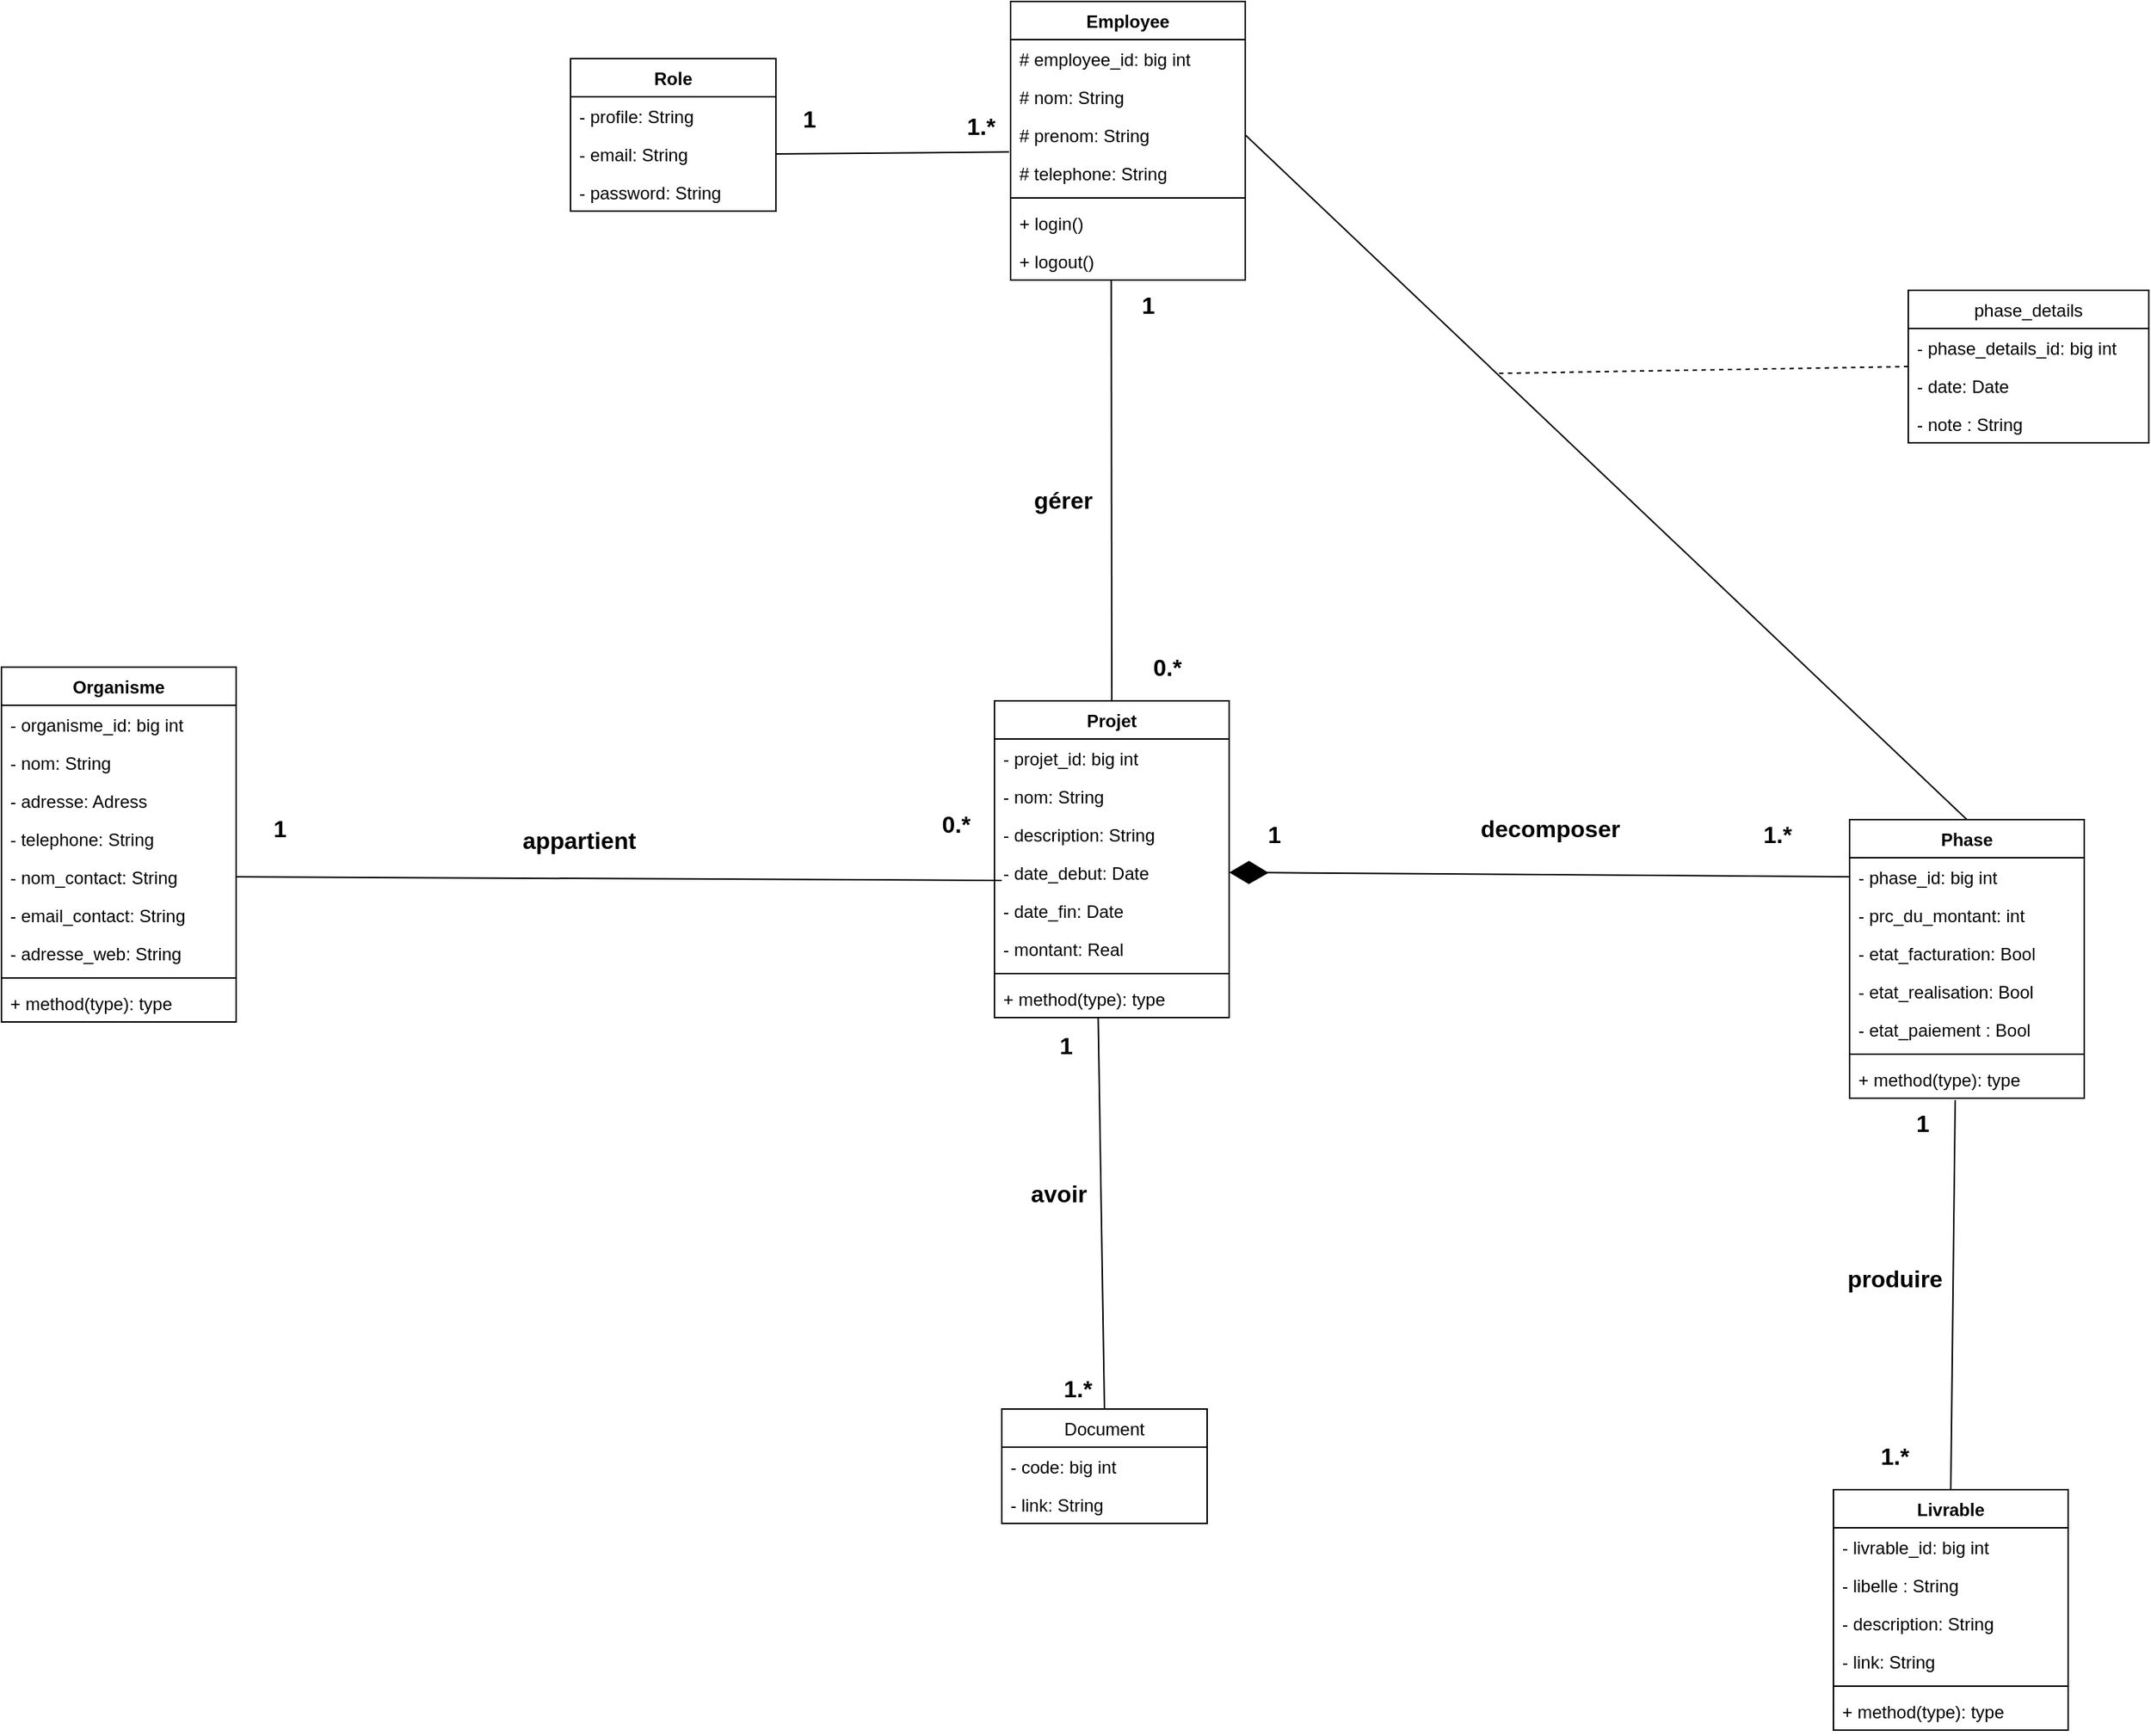 <mxfile version="14.1.8" type="device"><diagram id="C5RBs43oDa-KdzZeNtuy" name="Page-1"><mxGraphModel dx="2076" dy="1214" grid="0" gridSize="10" guides="1" tooltips="1" connect="1" arrows="1" fold="1" page="1" pageScale="1" pageWidth="1200" pageHeight="1600" math="0" shadow="0"><root><mxCell id="WIyWlLk6GJQsqaUBKTNV-0"/><mxCell id="WIyWlLk6GJQsqaUBKTNV-1" parent="WIyWlLk6GJQsqaUBKTNV-0"/><mxCell id="Ppw8jvqvYfanP2pel86N-27" value="Organisme" style="swimlane;fontStyle=1;align=center;verticalAlign=top;childLayout=stackLayout;horizontal=1;startSize=26;horizontalStack=0;resizeParent=1;resizeParentMax=0;resizeLast=0;collapsible=1;marginBottom=0;" vertex="1" parent="WIyWlLk6GJQsqaUBKTNV-1"><mxGeometry x="41" y="510" width="160" height="242" as="geometry"/></mxCell><mxCell id="Ppw8jvqvYfanP2pel86N-31" value="- organisme_id: big int" style="text;strokeColor=none;fillColor=none;align=left;verticalAlign=top;spacingLeft=4;spacingRight=4;overflow=hidden;rotatable=0;points=[[0,0.5],[1,0.5]];portConstraint=eastwest;" vertex="1" parent="Ppw8jvqvYfanP2pel86N-27"><mxGeometry y="26" width="160" height="26" as="geometry"/></mxCell><mxCell id="Ppw8jvqvYfanP2pel86N-100" value="- nom: String" style="text;strokeColor=none;fillColor=none;align=left;verticalAlign=top;spacingLeft=4;spacingRight=4;overflow=hidden;rotatable=0;points=[[0,0.5],[1,0.5]];portConstraint=eastwest;" vertex="1" parent="Ppw8jvqvYfanP2pel86N-27"><mxGeometry y="52" width="160" height="26" as="geometry"/></mxCell><mxCell id="Ppw8jvqvYfanP2pel86N-101" value="- adresse: Adress" style="text;strokeColor=none;fillColor=none;align=left;verticalAlign=top;spacingLeft=4;spacingRight=4;overflow=hidden;rotatable=0;points=[[0,0.5],[1,0.5]];portConstraint=eastwest;" vertex="1" parent="Ppw8jvqvYfanP2pel86N-27"><mxGeometry y="78" width="160" height="26" as="geometry"/></mxCell><mxCell id="Ppw8jvqvYfanP2pel86N-102" value="- telephone: String" style="text;strokeColor=none;fillColor=none;align=left;verticalAlign=top;spacingLeft=4;spacingRight=4;overflow=hidden;rotatable=0;points=[[0,0.5],[1,0.5]];portConstraint=eastwest;" vertex="1" parent="Ppw8jvqvYfanP2pel86N-27"><mxGeometry y="104" width="160" height="26" as="geometry"/></mxCell><mxCell id="Ppw8jvqvYfanP2pel86N-103" value="- nom_contact: String" style="text;strokeColor=none;fillColor=none;align=left;verticalAlign=top;spacingLeft=4;spacingRight=4;overflow=hidden;rotatable=0;points=[[0,0.5],[1,0.5]];portConstraint=eastwest;" vertex="1" parent="Ppw8jvqvYfanP2pel86N-27"><mxGeometry y="130" width="160" height="26" as="geometry"/></mxCell><mxCell id="Ppw8jvqvYfanP2pel86N-104" value="- email_contact: String" style="text;strokeColor=none;fillColor=none;align=left;verticalAlign=top;spacingLeft=4;spacingRight=4;overflow=hidden;rotatable=0;points=[[0,0.5],[1,0.5]];portConstraint=eastwest;" vertex="1" parent="Ppw8jvqvYfanP2pel86N-27"><mxGeometry y="156" width="160" height="26" as="geometry"/></mxCell><mxCell id="Ppw8jvqvYfanP2pel86N-105" value="- adresse_web: String" style="text;strokeColor=none;fillColor=none;align=left;verticalAlign=top;spacingLeft=4;spacingRight=4;overflow=hidden;rotatable=0;points=[[0,0.5],[1,0.5]];portConstraint=eastwest;" vertex="1" parent="Ppw8jvqvYfanP2pel86N-27"><mxGeometry y="182" width="160" height="26" as="geometry"/></mxCell><mxCell id="Ppw8jvqvYfanP2pel86N-29" value="" style="line;strokeWidth=1;fillColor=none;align=left;verticalAlign=middle;spacingTop=-1;spacingLeft=3;spacingRight=3;rotatable=0;labelPosition=right;points=[];portConstraint=eastwest;" vertex="1" parent="Ppw8jvqvYfanP2pel86N-27"><mxGeometry y="208" width="160" height="8" as="geometry"/></mxCell><mxCell id="Ppw8jvqvYfanP2pel86N-30" value="+ method(type): type" style="text;strokeColor=none;fillColor=none;align=left;verticalAlign=top;spacingLeft=4;spacingRight=4;overflow=hidden;rotatable=0;points=[[0,0.5],[1,0.5]];portConstraint=eastwest;" vertex="1" parent="Ppw8jvqvYfanP2pel86N-27"><mxGeometry y="216" width="160" height="26" as="geometry"/></mxCell><mxCell id="Ppw8jvqvYfanP2pel86N-187" style="rounded=0;orthogonalLoop=1;jettySize=auto;html=1;exitX=0.5;exitY=0;exitDx=0;exitDy=0;endArrow=none;endFill=0;entryX=0.429;entryY=1;entryDx=0;entryDy=0;entryPerimeter=0;" edge="1" parent="WIyWlLk6GJQsqaUBKTNV-1" source="Ppw8jvqvYfanP2pel86N-45" target="Ppw8jvqvYfanP2pel86N-185"><mxGeometry relative="1" as="geometry"><mxPoint x="826" y="314" as="targetPoint"/></mxGeometry></mxCell><mxCell id="Ppw8jvqvYfanP2pel86N-45" value="Projet&#10;" style="swimlane;fontStyle=1;align=center;verticalAlign=top;childLayout=stackLayout;horizontal=1;startSize=26;horizontalStack=0;resizeParent=1;resizeParentMax=0;resizeLast=0;collapsible=1;marginBottom=0;strokeWidth=1;" vertex="1" parent="WIyWlLk6GJQsqaUBKTNV-1"><mxGeometry x="718" y="533" width="160" height="216" as="geometry"/></mxCell><mxCell id="Ppw8jvqvYfanP2pel86N-46" value="- projet_id: big int" style="text;strokeColor=none;fillColor=none;align=left;verticalAlign=top;spacingLeft=4;spacingRight=4;overflow=hidden;rotatable=0;points=[[0,0.5],[1,0.5]];portConstraint=eastwest;" vertex="1" parent="Ppw8jvqvYfanP2pel86N-45"><mxGeometry y="26" width="160" height="26" as="geometry"/></mxCell><mxCell id="Ppw8jvqvYfanP2pel86N-94" value="- nom: String" style="text;strokeColor=none;fillColor=none;align=left;verticalAlign=top;spacingLeft=4;spacingRight=4;overflow=hidden;rotatable=0;points=[[0,0.5],[1,0.5]];portConstraint=eastwest;" vertex="1" parent="Ppw8jvqvYfanP2pel86N-45"><mxGeometry y="52" width="160" height="26" as="geometry"/></mxCell><mxCell id="Ppw8jvqvYfanP2pel86N-95" value="- description: String" style="text;strokeColor=none;fillColor=none;align=left;verticalAlign=top;spacingLeft=4;spacingRight=4;overflow=hidden;rotatable=0;points=[[0,0.5],[1,0.5]];portConstraint=eastwest;" vertex="1" parent="Ppw8jvqvYfanP2pel86N-45"><mxGeometry y="78" width="160" height="26" as="geometry"/></mxCell><mxCell id="Ppw8jvqvYfanP2pel86N-97" value="- date_debut: Date" style="text;strokeColor=none;fillColor=none;align=left;verticalAlign=top;spacingLeft=4;spacingRight=4;overflow=hidden;rotatable=0;points=[[0,0.5],[1,0.5]];portConstraint=eastwest;" vertex="1" parent="Ppw8jvqvYfanP2pel86N-45"><mxGeometry y="104" width="160" height="26" as="geometry"/></mxCell><mxCell id="Ppw8jvqvYfanP2pel86N-96" value="- date_fin: Date" style="text;strokeColor=none;fillColor=none;align=left;verticalAlign=top;spacingLeft=4;spacingRight=4;overflow=hidden;rotatable=0;points=[[0,0.5],[1,0.5]];portConstraint=eastwest;" vertex="1" parent="Ppw8jvqvYfanP2pel86N-45"><mxGeometry y="130" width="160" height="26" as="geometry"/></mxCell><mxCell id="Ppw8jvqvYfanP2pel86N-98" value="- montant: Real" style="text;strokeColor=none;fillColor=none;align=left;verticalAlign=top;spacingLeft=4;spacingRight=4;overflow=hidden;rotatable=0;points=[[0,0.5],[1,0.5]];portConstraint=eastwest;" vertex="1" parent="Ppw8jvqvYfanP2pel86N-45"><mxGeometry y="156" width="160" height="26" as="geometry"/></mxCell><mxCell id="Ppw8jvqvYfanP2pel86N-47" value="" style="line;strokeWidth=1;fillColor=none;align=left;verticalAlign=middle;spacingTop=-1;spacingLeft=3;spacingRight=3;rotatable=0;labelPosition=right;points=[];portConstraint=eastwest;" vertex="1" parent="Ppw8jvqvYfanP2pel86N-45"><mxGeometry y="182" width="160" height="8" as="geometry"/></mxCell><mxCell id="Ppw8jvqvYfanP2pel86N-48" value="+ method(type): type" style="text;strokeColor=none;fillColor=none;align=left;verticalAlign=top;spacingLeft=4;spacingRight=4;overflow=hidden;rotatable=0;points=[[0,0.5],[1,0.5]];portConstraint=eastwest;" vertex="1" parent="Ppw8jvqvYfanP2pel86N-45"><mxGeometry y="190" width="160" height="26" as="geometry"/></mxCell><mxCell id="Ppw8jvqvYfanP2pel86N-49" value="Phase" style="swimlane;fontStyle=1;align=center;verticalAlign=top;childLayout=stackLayout;horizontal=1;startSize=26;horizontalStack=0;resizeParent=1;resizeParentMax=0;resizeLast=0;collapsible=1;marginBottom=0;strokeWidth=1;" vertex="1" parent="WIyWlLk6GJQsqaUBKTNV-1"><mxGeometry x="1301" y="614" width="160" height="190" as="geometry"/></mxCell><mxCell id="Ppw8jvqvYfanP2pel86N-50" value="- phase_id: big int" style="text;strokeColor=none;fillColor=none;align=left;verticalAlign=top;spacingLeft=4;spacingRight=4;overflow=hidden;rotatable=0;points=[[0,0.5],[1,0.5]];portConstraint=eastwest;" vertex="1" parent="Ppw8jvqvYfanP2pel86N-49"><mxGeometry y="26" width="160" height="26" as="geometry"/></mxCell><mxCell id="Ppw8jvqvYfanP2pel86N-230" value="- prc_du_montant: int" style="text;strokeColor=none;fillColor=none;align=left;verticalAlign=top;spacingLeft=4;spacingRight=4;overflow=hidden;rotatable=0;points=[[0,0.5],[1,0.5]];portConstraint=eastwest;" vertex="1" parent="Ppw8jvqvYfanP2pel86N-49"><mxGeometry y="52" width="160" height="26" as="geometry"/></mxCell><mxCell id="Ppw8jvqvYfanP2pel86N-229" value="- etat_facturation: Bool" style="text;strokeColor=none;fillColor=none;align=left;verticalAlign=top;spacingLeft=4;spacingRight=4;overflow=hidden;rotatable=0;points=[[0,0.5],[1,0.5]];portConstraint=eastwest;" vertex="1" parent="Ppw8jvqvYfanP2pel86N-49"><mxGeometry y="78" width="160" height="26" as="geometry"/></mxCell><mxCell id="Ppw8jvqvYfanP2pel86N-227" value="- etat_realisation: Bool" style="text;strokeColor=none;fillColor=none;align=left;verticalAlign=top;spacingLeft=4;spacingRight=4;overflow=hidden;rotatable=0;points=[[0,0.5],[1,0.5]];portConstraint=eastwest;" vertex="1" parent="Ppw8jvqvYfanP2pel86N-49"><mxGeometry y="104" width="160" height="26" as="geometry"/></mxCell><mxCell id="Ppw8jvqvYfanP2pel86N-228" value="- etat_paiement : Bool" style="text;strokeColor=none;fillColor=none;align=left;verticalAlign=top;spacingLeft=4;spacingRight=4;overflow=hidden;rotatable=0;points=[[0,0.5],[1,0.5]];portConstraint=eastwest;" vertex="1" parent="Ppw8jvqvYfanP2pel86N-49"><mxGeometry y="130" width="160" height="26" as="geometry"/></mxCell><mxCell id="Ppw8jvqvYfanP2pel86N-51" value="" style="line;strokeWidth=1;fillColor=none;align=left;verticalAlign=middle;spacingTop=-1;spacingLeft=3;spacingRight=3;rotatable=0;labelPosition=right;points=[];portConstraint=eastwest;" vertex="1" parent="Ppw8jvqvYfanP2pel86N-49"><mxGeometry y="156" width="160" height="8" as="geometry"/></mxCell><mxCell id="Ppw8jvqvYfanP2pel86N-52" value="+ method(type): type" style="text;strokeColor=none;fillColor=none;align=left;verticalAlign=top;spacingLeft=4;spacingRight=4;overflow=hidden;rotatable=0;points=[[0,0.5],[1,0.5]];portConstraint=eastwest;" vertex="1" parent="Ppw8jvqvYfanP2pel86N-49"><mxGeometry y="164" width="160" height="26" as="geometry"/></mxCell><mxCell id="Ppw8jvqvYfanP2pel86N-53" value="Livrable" style="swimlane;fontStyle=1;align=center;verticalAlign=top;childLayout=stackLayout;horizontal=1;startSize=26;horizontalStack=0;resizeParent=1;resizeParentMax=0;resizeLast=0;collapsible=1;marginBottom=0;strokeWidth=1;" vertex="1" parent="WIyWlLk6GJQsqaUBKTNV-1"><mxGeometry x="1290" y="1071" width="160" height="164" as="geometry"/></mxCell><mxCell id="Ppw8jvqvYfanP2pel86N-54" value="- livrable_id: big int&#10; " style="text;strokeColor=none;fillColor=none;align=left;verticalAlign=top;spacingLeft=4;spacingRight=4;overflow=hidden;rotatable=0;points=[[0,0.5],[1,0.5]];portConstraint=eastwest;" vertex="1" parent="Ppw8jvqvYfanP2pel86N-53"><mxGeometry y="26" width="160" height="26" as="geometry"/></mxCell><mxCell id="Ppw8jvqvYfanP2pel86N-237" value="- libelle : String&#10; " style="text;strokeColor=none;fillColor=none;align=left;verticalAlign=top;spacingLeft=4;spacingRight=4;overflow=hidden;rotatable=0;points=[[0,0.5],[1,0.5]];portConstraint=eastwest;" vertex="1" parent="Ppw8jvqvYfanP2pel86N-53"><mxGeometry y="52" width="160" height="26" as="geometry"/></mxCell><mxCell id="Ppw8jvqvYfanP2pel86N-184" value="- description: String&#10; " style="text;strokeColor=none;fillColor=none;align=left;verticalAlign=top;spacingLeft=4;spacingRight=4;overflow=hidden;rotatable=0;points=[[0,0.5],[1,0.5]];portConstraint=eastwest;" vertex="1" parent="Ppw8jvqvYfanP2pel86N-53"><mxGeometry y="78" width="160" height="26" as="geometry"/></mxCell><mxCell id="Ppw8jvqvYfanP2pel86N-183" value="- link: String&#10; " style="text;strokeColor=none;fillColor=none;align=left;verticalAlign=top;spacingLeft=4;spacingRight=4;overflow=hidden;rotatable=0;points=[[0,0.5],[1,0.5]];portConstraint=eastwest;" vertex="1" parent="Ppw8jvqvYfanP2pel86N-53"><mxGeometry y="104" width="160" height="26" as="geometry"/></mxCell><mxCell id="Ppw8jvqvYfanP2pel86N-55" value="" style="line;strokeWidth=1;fillColor=none;align=left;verticalAlign=middle;spacingTop=-1;spacingLeft=3;spacingRight=3;rotatable=0;labelPosition=right;points=[];portConstraint=eastwest;" vertex="1" parent="Ppw8jvqvYfanP2pel86N-53"><mxGeometry y="130" width="160" height="8" as="geometry"/></mxCell><mxCell id="Ppw8jvqvYfanP2pel86N-56" value="+ method(type): type" style="text;strokeColor=none;fillColor=none;align=left;verticalAlign=top;spacingLeft=4;spacingRight=4;overflow=hidden;rotatable=0;points=[[0,0.5],[1,0.5]];portConstraint=eastwest;" vertex="1" parent="Ppw8jvqvYfanP2pel86N-53"><mxGeometry y="138" width="160" height="26" as="geometry"/></mxCell><mxCell id="Ppw8jvqvYfanP2pel86N-85" value="Employee" style="swimlane;fontStyle=1;align=center;verticalAlign=top;childLayout=stackLayout;horizontal=1;startSize=26;horizontalStack=0;resizeParent=1;resizeParentMax=0;resizeLast=0;collapsible=1;marginBottom=0;strokeWidth=1;" vertex="1" parent="WIyWlLk6GJQsqaUBKTNV-1"><mxGeometry x="729" y="56" width="160" height="190" as="geometry"/></mxCell><mxCell id="Ppw8jvqvYfanP2pel86N-86" value="# employee_id: big int" style="text;strokeColor=none;fillColor=none;align=left;verticalAlign=top;spacingLeft=4;spacingRight=4;overflow=hidden;rotatable=0;points=[[0,0.5],[1,0.5]];portConstraint=eastwest;" vertex="1" parent="Ppw8jvqvYfanP2pel86N-85"><mxGeometry y="26" width="160" height="26" as="geometry"/></mxCell><mxCell id="Ppw8jvqvYfanP2pel86N-89" value="# nom: String" style="text;strokeColor=none;fillColor=none;align=left;verticalAlign=top;spacingLeft=4;spacingRight=4;overflow=hidden;rotatable=0;points=[[0,0.5],[1,0.5]];portConstraint=eastwest;" vertex="1" parent="Ppw8jvqvYfanP2pel86N-85"><mxGeometry y="52" width="160" height="26" as="geometry"/></mxCell><mxCell id="Ppw8jvqvYfanP2pel86N-90" value="# prenom: String" style="text;strokeColor=none;fillColor=none;align=left;verticalAlign=top;spacingLeft=4;spacingRight=4;overflow=hidden;rotatable=0;points=[[0,0.5],[1,0.5]];portConstraint=eastwest;" vertex="1" parent="Ppw8jvqvYfanP2pel86N-85"><mxGeometry y="78" width="160" height="26" as="geometry"/></mxCell><mxCell id="Ppw8jvqvYfanP2pel86N-91" value="# telephone: String" style="text;strokeColor=none;fillColor=none;align=left;verticalAlign=top;spacingLeft=4;spacingRight=4;overflow=hidden;rotatable=0;points=[[0,0.5],[1,0.5]];portConstraint=eastwest;" vertex="1" parent="Ppw8jvqvYfanP2pel86N-85"><mxGeometry y="104" width="160" height="26" as="geometry"/></mxCell><mxCell id="Ppw8jvqvYfanP2pel86N-87" value="" style="line;strokeWidth=1;fillColor=none;align=left;verticalAlign=middle;spacingTop=-1;spacingLeft=3;spacingRight=3;rotatable=0;labelPosition=right;points=[];portConstraint=eastwest;" vertex="1" parent="Ppw8jvqvYfanP2pel86N-85"><mxGeometry y="130" width="160" height="8" as="geometry"/></mxCell><mxCell id="Ppw8jvqvYfanP2pel86N-88" value="+ login()" style="text;strokeColor=none;fillColor=none;align=left;verticalAlign=top;spacingLeft=4;spacingRight=4;overflow=hidden;rotatable=0;points=[[0,0.5],[1,0.5]];portConstraint=eastwest;" vertex="1" parent="Ppw8jvqvYfanP2pel86N-85"><mxGeometry y="138" width="160" height="26" as="geometry"/></mxCell><mxCell id="Ppw8jvqvYfanP2pel86N-185" value="+ logout()" style="text;strokeColor=none;fillColor=none;align=left;verticalAlign=top;spacingLeft=4;spacingRight=4;overflow=hidden;rotatable=0;points=[[0,0.5],[1,0.5]];portConstraint=eastwest;" vertex="1" parent="Ppw8jvqvYfanP2pel86N-85"><mxGeometry y="164" width="160" height="26" as="geometry"/></mxCell><mxCell id="Ppw8jvqvYfanP2pel86N-124" style="edgeStyle=none;rounded=0;orthogonalLoop=1;jettySize=auto;html=1;exitX=0.5;exitY=1;exitDx=0;exitDy=0;endArrow=none;endFill=0;" edge="1" parent="WIyWlLk6GJQsqaUBKTNV-1"><mxGeometry relative="1" as="geometry"><mxPoint x="589" y="775.0" as="sourcePoint"/><mxPoint x="589" y="775.0" as="targetPoint"/></mxGeometry></mxCell><mxCell id="Ppw8jvqvYfanP2pel86N-131" value="&lt;span style=&quot;font-family: &amp;#34;nunito sans&amp;#34; , sans-serif ; background-color: rgb(255 , 255 , 255)&quot;&gt;&lt;b&gt;&lt;font style=&quot;font-size: 16px&quot;&gt;gérer &lt;/font&gt;&lt;/b&gt;&lt;/span&gt;" style="text;html=1;strokeColor=none;fillColor=none;align=center;verticalAlign=middle;whiteSpace=wrap;rounded=0;strokeWidth=1;" vertex="1" parent="WIyWlLk6GJQsqaUBKTNV-1"><mxGeometry x="745" y="386" width="40" height="20" as="geometry"/></mxCell><mxCell id="Ppw8jvqvYfanP2pel86N-133" style="edgeStyle=none;rounded=0;orthogonalLoop=1;jettySize=auto;html=1;exitX=0.5;exitY=1;exitDx=0;exitDy=0;endArrow=none;endFill=0;" edge="1" parent="WIyWlLk6GJQsqaUBKTNV-1"><mxGeometry relative="1" as="geometry"><mxPoint x="1125" y="702" as="sourcePoint"/><mxPoint x="1125" y="702" as="targetPoint"/></mxGeometry></mxCell><mxCell id="Ppw8jvqvYfanP2pel86N-150" value="" style="endArrow=diamondThin;endFill=1;endSize=24;html=1;exitX=0;exitY=0.5;exitDx=0;exitDy=0;entryX=1;entryY=0.5;entryDx=0;entryDy=0;" edge="1" parent="WIyWlLk6GJQsqaUBKTNV-1" source="Ppw8jvqvYfanP2pel86N-50" target="Ppw8jvqvYfanP2pel86N-97"><mxGeometry width="160" relative="1" as="geometry"><mxPoint x="687" y="907" as="sourcePoint"/><mxPoint x="868" y="906" as="targetPoint"/></mxGeometry></mxCell><mxCell id="Ppw8jvqvYfanP2pel86N-152" value="&lt;span style=&quot;font-size: 16px&quot;&gt;&lt;b&gt;1&lt;/b&gt;&lt;/span&gt;" style="text;html=1;strokeColor=none;fillColor=none;align=center;verticalAlign=middle;whiteSpace=wrap;rounded=0;strokeWidth=1;" vertex="1" parent="WIyWlLk6GJQsqaUBKTNV-1"><mxGeometry x="889" y="614" width="40" height="20" as="geometry"/></mxCell><mxCell id="Ppw8jvqvYfanP2pel86N-154" value="&lt;font style=&quot;font-size: 16px&quot;&gt;&lt;b&gt;1.*&lt;/b&gt;&lt;/font&gt;" style="text;html=1;strokeColor=none;fillColor=none;align=center;verticalAlign=middle;whiteSpace=wrap;rounded=0;strokeWidth=1;" vertex="1" parent="WIyWlLk6GJQsqaUBKTNV-1"><mxGeometry x="1232" y="614" width="40" height="20" as="geometry"/></mxCell><mxCell id="Ppw8jvqvYfanP2pel86N-156" value="&lt;font face=&quot;nunito sans, sans-serif&quot;&gt;&lt;span style=&quot;font-size: 16px ; background-color: rgb(255 , 255 , 255)&quot;&gt;&lt;b&gt;decomposer&lt;/b&gt;&lt;/span&gt;&lt;/font&gt;" style="text;html=1;strokeColor=none;fillColor=none;align=center;verticalAlign=middle;whiteSpace=wrap;rounded=0;strokeWidth=1;" vertex="1" parent="WIyWlLk6GJQsqaUBKTNV-1"><mxGeometry x="1077" y="610" width="40" height="20" as="geometry"/></mxCell><mxCell id="Ppw8jvqvYfanP2pel86N-164" value="&lt;font face=&quot;nunito sans, sans-serif&quot;&gt;&lt;span style=&quot;font-size: 16px ; background-color: rgb(255 , 255 , 255)&quot;&gt;&lt;b&gt;avoir&lt;/b&gt;&lt;/span&gt;&lt;/font&gt;" style="text;html=1;strokeColor=none;fillColor=none;align=center;verticalAlign=middle;whiteSpace=wrap;rounded=0;strokeWidth=1;" vertex="1" parent="WIyWlLk6GJQsqaUBKTNV-1"><mxGeometry x="742" y="859" width="40" height="20" as="geometry"/></mxCell><mxCell id="Ppw8jvqvYfanP2pel86N-165" value="Role" style="swimlane;fontStyle=1;childLayout=stackLayout;horizontal=1;startSize=26;fillColor=none;horizontalStack=0;resizeParent=1;resizeParentMax=0;resizeLast=0;collapsible=1;marginBottom=0;strokeWidth=1;" vertex="1" parent="WIyWlLk6GJQsqaUBKTNV-1"><mxGeometry x="429" y="95" width="140" height="104" as="geometry"/></mxCell><mxCell id="Ppw8jvqvYfanP2pel86N-166" value="- profile: String" style="text;strokeColor=none;fillColor=none;align=left;verticalAlign=top;spacingLeft=4;spacingRight=4;overflow=hidden;rotatable=0;points=[[0,0.5],[1,0.5]];portConstraint=eastwest;" vertex="1" parent="Ppw8jvqvYfanP2pel86N-165"><mxGeometry y="26" width="140" height="26" as="geometry"/></mxCell><mxCell id="Ppw8jvqvYfanP2pel86N-190" value="- email: String" style="text;strokeColor=none;fillColor=none;align=left;verticalAlign=top;spacingLeft=4;spacingRight=4;overflow=hidden;rotatable=0;points=[[0,0.5],[1,0.5]];portConstraint=eastwest;" vertex="1" parent="Ppw8jvqvYfanP2pel86N-165"><mxGeometry y="52" width="140" height="26" as="geometry"/></mxCell><mxCell id="Ppw8jvqvYfanP2pel86N-191" value="- password: String" style="text;strokeColor=none;fillColor=none;align=left;verticalAlign=top;spacingLeft=4;spacingRight=4;overflow=hidden;rotatable=0;points=[[0,0.5],[1,0.5]];portConstraint=eastwest;" vertex="1" parent="Ppw8jvqvYfanP2pel86N-165"><mxGeometry y="78" width="140" height="26" as="geometry"/></mxCell><mxCell id="Ppw8jvqvYfanP2pel86N-171" value="&lt;font style=&quot;font-size: 16px&quot;&gt;&lt;b&gt;0.*&lt;/b&gt;&lt;/font&gt;" style="text;html=1;strokeColor=none;fillColor=none;align=center;verticalAlign=middle;whiteSpace=wrap;rounded=0;strokeWidth=1;" vertex="1" parent="WIyWlLk6GJQsqaUBKTNV-1"><mxGeometry x="672" y="607" width="40" height="20" as="geometry"/></mxCell><mxCell id="Ppw8jvqvYfanP2pel86N-170" value="&lt;font style=&quot;font-size: 16px&quot;&gt;&lt;b&gt;1&lt;/b&gt;&lt;/font&gt;" style="text;html=1;strokeColor=none;fillColor=none;align=center;verticalAlign=middle;whiteSpace=wrap;rounded=0;strokeWidth=1;" vertex="1" parent="WIyWlLk6GJQsqaUBKTNV-1"><mxGeometry x="211" y="610" width="40" height="20" as="geometry"/></mxCell><mxCell id="Ppw8jvqvYfanP2pel86N-177" value="&lt;span style=&quot;font-size: 16px&quot;&gt;&lt;b&gt;1.*&lt;/b&gt;&lt;/span&gt;" style="text;html=1;strokeColor=none;fillColor=none;align=center;verticalAlign=middle;whiteSpace=wrap;rounded=0;strokeWidth=1;" vertex="1" parent="WIyWlLk6GJQsqaUBKTNV-1"><mxGeometry x="1312" y="1038" width="40" height="20" as="geometry"/></mxCell><mxCell id="Ppw8jvqvYfanP2pel86N-178" value="&lt;font style=&quot;font-size: 16px&quot;&gt;&lt;b&gt;1&lt;/b&gt;&lt;/font&gt;" style="text;html=1;strokeColor=none;fillColor=none;align=center;verticalAlign=middle;whiteSpace=wrap;rounded=0;strokeWidth=1;" vertex="1" parent="WIyWlLk6GJQsqaUBKTNV-1"><mxGeometry x="1331" y="811" width="40" height="20" as="geometry"/></mxCell><mxCell id="Ppw8jvqvYfanP2pel86N-179" style="rounded=0;orthogonalLoop=1;jettySize=auto;html=1;exitX=0.5;exitY=0;exitDx=0;exitDy=0;endArrow=none;endFill=0;entryX=0.45;entryY=1.049;entryDx=0;entryDy=0;entryPerimeter=0;" edge="1" parent="WIyWlLk6GJQsqaUBKTNV-1" source="Ppw8jvqvYfanP2pel86N-53" target="Ppw8jvqvYfanP2pel86N-52"><mxGeometry relative="1" as="geometry"><mxPoint x="1068" y="1141" as="sourcePoint"/><mxPoint x="1297.56" y="948.884" as="targetPoint"/></mxGeometry></mxCell><mxCell id="Ppw8jvqvYfanP2pel86N-188" value="&lt;font style=&quot;font-size: 16px&quot;&gt;&lt;b&gt;0.*&lt;/b&gt;&lt;/font&gt;" style="text;html=1;strokeColor=none;fillColor=none;align=center;verticalAlign=middle;whiteSpace=wrap;rounded=0;strokeWidth=1;" vertex="1" parent="WIyWlLk6GJQsqaUBKTNV-1"><mxGeometry x="816" y="500" width="40" height="20" as="geometry"/></mxCell><mxCell id="Ppw8jvqvYfanP2pel86N-189" value="&lt;span style=&quot;font-size: 16px&quot;&gt;&lt;b&gt;1&lt;/b&gt;&lt;/span&gt;" style="text;html=1;strokeColor=none;fillColor=none;align=center;verticalAlign=middle;whiteSpace=wrap;rounded=0;strokeWidth=1;" vertex="1" parent="WIyWlLk6GJQsqaUBKTNV-1"><mxGeometry x="803" y="253" width="40" height="20" as="geometry"/></mxCell><mxCell id="Ppw8jvqvYfanP2pel86N-192" style="edgeStyle=none;rounded=0;orthogonalLoop=1;jettySize=auto;html=1;exitX=1;exitY=0.5;exitDx=0;exitDy=0;entryX=-0.006;entryY=-0.051;entryDx=0;entryDy=0;entryPerimeter=0;endArrow=none;endFill=0;" edge="1" parent="WIyWlLk6GJQsqaUBKTNV-1" source="Ppw8jvqvYfanP2pel86N-190" target="Ppw8jvqvYfanP2pel86N-91"><mxGeometry relative="1" as="geometry"/></mxCell><mxCell id="Ppw8jvqvYfanP2pel86N-193" style="edgeStyle=none;rounded=0;orthogonalLoop=1;jettySize=auto;html=1;exitX=1;exitY=0.5;exitDx=0;exitDy=0;endArrow=none;endFill=0;entryX=0.031;entryY=-0.288;entryDx=0;entryDy=0;entryPerimeter=0;" edge="1" parent="WIyWlLk6GJQsqaUBKTNV-1" source="Ppw8jvqvYfanP2pel86N-103" target="Ppw8jvqvYfanP2pel86N-96"><mxGeometry relative="1" as="geometry"><mxPoint x="679" y="894" as="targetPoint"/></mxGeometry></mxCell><mxCell id="Ppw8jvqvYfanP2pel86N-204" style="rounded=0;orthogonalLoop=1;jettySize=auto;html=1;exitX=1;exitY=0.5;exitDx=0;exitDy=0;entryX=0.5;entryY=0;entryDx=0;entryDy=0;endArrow=none;endFill=0;" edge="1" parent="WIyWlLk6GJQsqaUBKTNV-1" source="Ppw8jvqvYfanP2pel86N-90" target="Ppw8jvqvYfanP2pel86N-49"><mxGeometry relative="1" as="geometry"/></mxCell><mxCell id="Ppw8jvqvYfanP2pel86N-205" value="phase_details" style="swimlane;fontStyle=0;childLayout=stackLayout;horizontal=1;startSize=26;fillColor=none;horizontalStack=0;resizeParent=1;resizeParentMax=0;resizeLast=0;collapsible=1;marginBottom=0;strokeWidth=1;" vertex="1" parent="WIyWlLk6GJQsqaUBKTNV-1"><mxGeometry x="1341" y="253" width="164" height="104" as="geometry"/></mxCell><mxCell id="Ppw8jvqvYfanP2pel86N-208" value="- phase_details_id: big int" style="text;strokeColor=none;fillColor=none;align=left;verticalAlign=top;spacingLeft=4;spacingRight=4;overflow=hidden;rotatable=0;points=[[0,0.5],[1,0.5]];portConstraint=eastwest;" vertex="1" parent="Ppw8jvqvYfanP2pel86N-205"><mxGeometry y="26" width="164" height="26" as="geometry"/></mxCell><mxCell id="Ppw8jvqvYfanP2pel86N-234" value="- date: Date" style="text;strokeColor=none;fillColor=none;align=left;verticalAlign=top;spacingLeft=4;spacingRight=4;overflow=hidden;rotatable=0;points=[[0,0.5],[1,0.5]];portConstraint=eastwest;" vertex="1" parent="Ppw8jvqvYfanP2pel86N-205"><mxGeometry y="52" width="164" height="26" as="geometry"/></mxCell><mxCell id="Ppw8jvqvYfanP2pel86N-235" value="- note : String" style="text;strokeColor=none;fillColor=none;align=left;verticalAlign=top;spacingLeft=4;spacingRight=4;overflow=hidden;rotatable=0;points=[[0,0.5],[1,0.5]];portConstraint=eastwest;" vertex="1" parent="Ppw8jvqvYfanP2pel86N-205"><mxGeometry y="78" width="164" height="26" as="geometry"/></mxCell><mxCell id="Ppw8jvqvYfanP2pel86N-209" style="edgeStyle=none;rounded=0;orthogonalLoop=1;jettySize=auto;html=1;exitX=0;exitY=0.5;exitDx=0;exitDy=0;dashed=1;endArrow=none;endFill=0;" edge="1" parent="WIyWlLk6GJQsqaUBKTNV-1" source="Ppw8jvqvYfanP2pel86N-205"><mxGeometry relative="1" as="geometry"><mxPoint x="1060.667" y="309.667" as="targetPoint"/><mxPoint x="1354" y="276" as="sourcePoint"/></mxGeometry></mxCell><mxCell id="Ppw8jvqvYfanP2pel86N-214" style="edgeStyle=none;rounded=0;orthogonalLoop=1;jettySize=auto;html=1;exitX=0.5;exitY=0;exitDx=0;exitDy=0;entryX=0.442;entryY=1.007;entryDx=0;entryDy=0;entryPerimeter=0;endArrow=none;endFill=0;" edge="1" parent="WIyWlLk6GJQsqaUBKTNV-1" source="Ppw8jvqvYfanP2pel86N-210" target="Ppw8jvqvYfanP2pel86N-48"><mxGeometry relative="1" as="geometry"/></mxCell><mxCell id="Ppw8jvqvYfanP2pel86N-210" value="Document" style="swimlane;fontStyle=0;childLayout=stackLayout;horizontal=1;startSize=26;fillColor=none;horizontalStack=0;resizeParent=1;resizeParentMax=0;resizeLast=0;collapsible=1;marginBottom=0;strokeWidth=1;" vertex="1" parent="WIyWlLk6GJQsqaUBKTNV-1"><mxGeometry x="723" y="1016" width="140" height="78" as="geometry"/></mxCell><mxCell id="Ppw8jvqvYfanP2pel86N-211" value="- code: big int" style="text;strokeColor=none;fillColor=none;align=left;verticalAlign=top;spacingLeft=4;spacingRight=4;overflow=hidden;rotatable=0;points=[[0,0.5],[1,0.5]];portConstraint=eastwest;" vertex="1" parent="Ppw8jvqvYfanP2pel86N-210"><mxGeometry y="26" width="140" height="26" as="geometry"/></mxCell><mxCell id="Ppw8jvqvYfanP2pel86N-212" value="- link: String" style="text;strokeColor=none;fillColor=none;align=left;verticalAlign=top;spacingLeft=4;spacingRight=4;overflow=hidden;rotatable=0;points=[[0,0.5],[1,0.5]];portConstraint=eastwest;" vertex="1" parent="Ppw8jvqvYfanP2pel86N-210"><mxGeometry y="52" width="140" height="26" as="geometry"/></mxCell><mxCell id="Ppw8jvqvYfanP2pel86N-215" value="&lt;span style=&quot;font-size: 16px&quot;&gt;&lt;b&gt;1&lt;/b&gt;&lt;/span&gt;" style="text;html=1;strokeColor=none;fillColor=none;align=center;verticalAlign=middle;whiteSpace=wrap;rounded=0;strokeWidth=1;" vertex="1" parent="WIyWlLk6GJQsqaUBKTNV-1"><mxGeometry x="747" y="758" width="40" height="20" as="geometry"/></mxCell><mxCell id="Ppw8jvqvYfanP2pel86N-216" value="&lt;font style=&quot;font-size: 16px&quot;&gt;&lt;b&gt;1.*&lt;/b&gt;&lt;/font&gt;" style="text;html=1;strokeColor=none;fillColor=none;align=center;verticalAlign=middle;whiteSpace=wrap;rounded=0;strokeWidth=1;" vertex="1" parent="WIyWlLk6GJQsqaUBKTNV-1"><mxGeometry x="755" y="992" width="40" height="20" as="geometry"/></mxCell><mxCell id="Ppw8jvqvYfanP2pel86N-218" value="&lt;font face=&quot;nunito sans, sans-serif&quot;&gt;&lt;span style=&quot;font-size: 16px ; background-color: rgb(255 , 255 , 255)&quot;&gt;&lt;b&gt;appartient&lt;/b&gt;&lt;/span&gt;&lt;/font&gt;" style="text;html=1;strokeColor=none;fillColor=none;align=center;verticalAlign=middle;whiteSpace=wrap;rounded=0;strokeWidth=1;" vertex="1" parent="WIyWlLk6GJQsqaUBKTNV-1"><mxGeometry x="415" y="618" width="40" height="20" as="geometry"/></mxCell><mxCell id="Ppw8jvqvYfanP2pel86N-219" value="&lt;span style=&quot;font-size: 16px&quot;&gt;&lt;b&gt;1&lt;/b&gt;&lt;/span&gt;" style="text;html=1;strokeColor=none;fillColor=none;align=center;verticalAlign=middle;whiteSpace=wrap;rounded=0;strokeWidth=1;" vertex="1" parent="WIyWlLk6GJQsqaUBKTNV-1"><mxGeometry x="572" y="126" width="40" height="20" as="geometry"/></mxCell><mxCell id="Ppw8jvqvYfanP2pel86N-220" value="&lt;font style=&quot;font-size: 16px&quot;&gt;&lt;b&gt;1.*&lt;/b&gt;&lt;/font&gt;" style="text;html=1;strokeColor=none;fillColor=none;align=center;verticalAlign=middle;whiteSpace=wrap;rounded=0;strokeWidth=1;" vertex="1" parent="WIyWlLk6GJQsqaUBKTNV-1"><mxGeometry x="689" y="131" width="40" height="20" as="geometry"/></mxCell><mxCell id="Ppw8jvqvYfanP2pel86N-236" value="&lt;font face=&quot;nunito sans, sans-serif&quot;&gt;&lt;span style=&quot;font-size: 16px ; background-color: rgb(255 , 255 , 255)&quot;&gt;&lt;b&gt;produire&lt;/b&gt;&lt;/span&gt;&lt;/font&gt;" style="text;html=1;strokeColor=none;fillColor=none;align=center;verticalAlign=middle;whiteSpace=wrap;rounded=0;strokeWidth=1;" vertex="1" parent="WIyWlLk6GJQsqaUBKTNV-1"><mxGeometry x="1312" y="917" width="40" height="20" as="geometry"/></mxCell></root></mxGraphModel></diagram></mxfile>